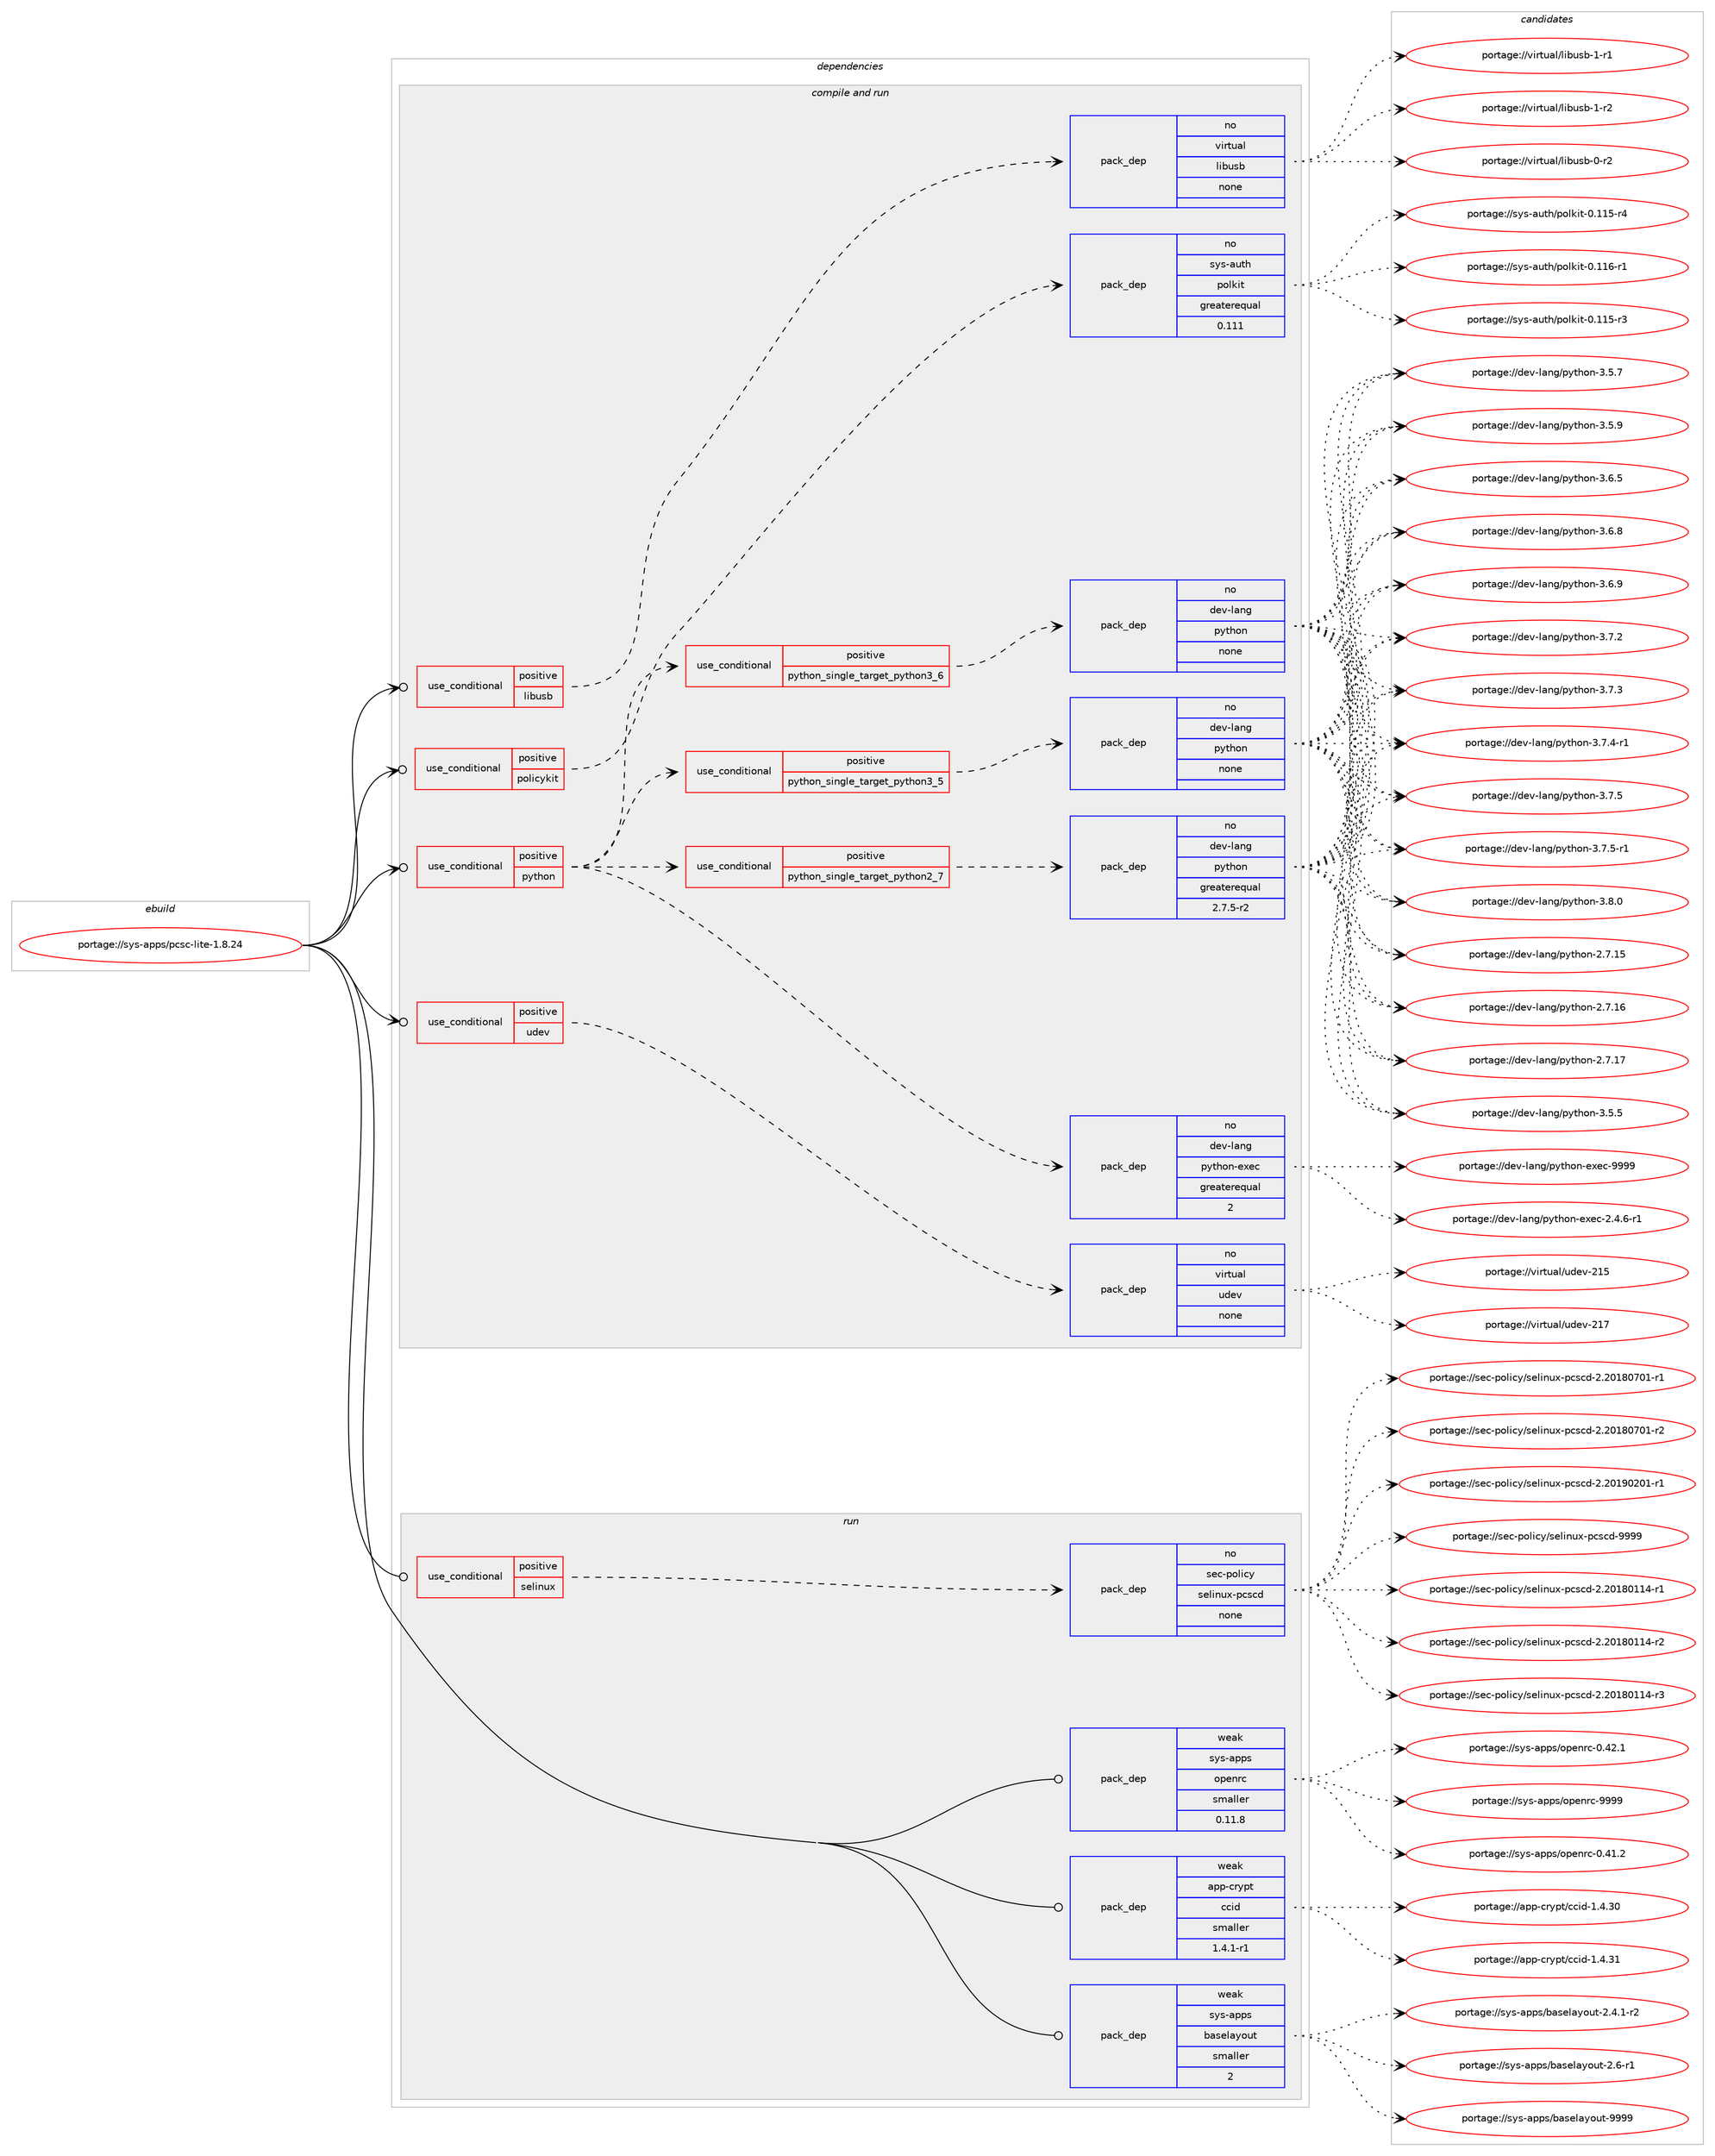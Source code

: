 digraph prolog {

# *************
# Graph options
# *************

newrank=true;
concentrate=true;
compound=true;
graph [rankdir=LR,fontname=Helvetica,fontsize=10,ranksep=1.5];#, ranksep=2.5, nodesep=0.2];
edge  [arrowhead=vee];
node  [fontname=Helvetica,fontsize=10];

# **********
# The ebuild
# **********

subgraph cluster_leftcol {
color=gray;
rank=same;
label=<<i>ebuild</i>>;
id [label="portage://sys-apps/pcsc-lite-1.8.24", color=red, width=4, href="../sys-apps/pcsc-lite-1.8.24.svg"];
}

# ****************
# The dependencies
# ****************

subgraph cluster_midcol {
color=gray;
label=<<i>dependencies</i>>;
subgraph cluster_compile {
fillcolor="#eeeeee";
style=filled;
label=<<i>compile</i>>;
}
subgraph cluster_compileandrun {
fillcolor="#eeeeee";
style=filled;
label=<<i>compile and run</i>>;
subgraph cond99641 {
dependency409800 [label=<<TABLE BORDER="0" CELLBORDER="1" CELLSPACING="0" CELLPADDING="4"><TR><TD ROWSPAN="3" CELLPADDING="10">use_conditional</TD></TR><TR><TD>positive</TD></TR><TR><TD>libusb</TD></TR></TABLE>>, shape=none, color=red];
subgraph pack303309 {
dependency409801 [label=<<TABLE BORDER="0" CELLBORDER="1" CELLSPACING="0" CELLPADDING="4" WIDTH="220"><TR><TD ROWSPAN="6" CELLPADDING="30">pack_dep</TD></TR><TR><TD WIDTH="110">no</TD></TR><TR><TD>virtual</TD></TR><TR><TD>libusb</TD></TR><TR><TD>none</TD></TR><TR><TD></TD></TR></TABLE>>, shape=none, color=blue];
}
dependency409800:e -> dependency409801:w [weight=20,style="dashed",arrowhead="vee"];
}
id:e -> dependency409800:w [weight=20,style="solid",arrowhead="odotvee"];
subgraph cond99642 {
dependency409802 [label=<<TABLE BORDER="0" CELLBORDER="1" CELLSPACING="0" CELLPADDING="4"><TR><TD ROWSPAN="3" CELLPADDING="10">use_conditional</TD></TR><TR><TD>positive</TD></TR><TR><TD>policykit</TD></TR></TABLE>>, shape=none, color=red];
subgraph pack303310 {
dependency409803 [label=<<TABLE BORDER="0" CELLBORDER="1" CELLSPACING="0" CELLPADDING="4" WIDTH="220"><TR><TD ROWSPAN="6" CELLPADDING="30">pack_dep</TD></TR><TR><TD WIDTH="110">no</TD></TR><TR><TD>sys-auth</TD></TR><TR><TD>polkit</TD></TR><TR><TD>greaterequal</TD></TR><TR><TD>0.111</TD></TR></TABLE>>, shape=none, color=blue];
}
dependency409802:e -> dependency409803:w [weight=20,style="dashed",arrowhead="vee"];
}
id:e -> dependency409802:w [weight=20,style="solid",arrowhead="odotvee"];
subgraph cond99643 {
dependency409804 [label=<<TABLE BORDER="0" CELLBORDER="1" CELLSPACING="0" CELLPADDING="4"><TR><TD ROWSPAN="3" CELLPADDING="10">use_conditional</TD></TR><TR><TD>positive</TD></TR><TR><TD>python</TD></TR></TABLE>>, shape=none, color=red];
subgraph cond99644 {
dependency409805 [label=<<TABLE BORDER="0" CELLBORDER="1" CELLSPACING="0" CELLPADDING="4"><TR><TD ROWSPAN="3" CELLPADDING="10">use_conditional</TD></TR><TR><TD>positive</TD></TR><TR><TD>python_single_target_python2_7</TD></TR></TABLE>>, shape=none, color=red];
subgraph pack303311 {
dependency409806 [label=<<TABLE BORDER="0" CELLBORDER="1" CELLSPACING="0" CELLPADDING="4" WIDTH="220"><TR><TD ROWSPAN="6" CELLPADDING="30">pack_dep</TD></TR><TR><TD WIDTH="110">no</TD></TR><TR><TD>dev-lang</TD></TR><TR><TD>python</TD></TR><TR><TD>greaterequal</TD></TR><TR><TD>2.7.5-r2</TD></TR></TABLE>>, shape=none, color=blue];
}
dependency409805:e -> dependency409806:w [weight=20,style="dashed",arrowhead="vee"];
}
dependency409804:e -> dependency409805:w [weight=20,style="dashed",arrowhead="vee"];
subgraph cond99645 {
dependency409807 [label=<<TABLE BORDER="0" CELLBORDER="1" CELLSPACING="0" CELLPADDING="4"><TR><TD ROWSPAN="3" CELLPADDING="10">use_conditional</TD></TR><TR><TD>positive</TD></TR><TR><TD>python_single_target_python3_5</TD></TR></TABLE>>, shape=none, color=red];
subgraph pack303312 {
dependency409808 [label=<<TABLE BORDER="0" CELLBORDER="1" CELLSPACING="0" CELLPADDING="4" WIDTH="220"><TR><TD ROWSPAN="6" CELLPADDING="30">pack_dep</TD></TR><TR><TD WIDTH="110">no</TD></TR><TR><TD>dev-lang</TD></TR><TR><TD>python</TD></TR><TR><TD>none</TD></TR><TR><TD></TD></TR></TABLE>>, shape=none, color=blue];
}
dependency409807:e -> dependency409808:w [weight=20,style="dashed",arrowhead="vee"];
}
dependency409804:e -> dependency409807:w [weight=20,style="dashed",arrowhead="vee"];
subgraph cond99646 {
dependency409809 [label=<<TABLE BORDER="0" CELLBORDER="1" CELLSPACING="0" CELLPADDING="4"><TR><TD ROWSPAN="3" CELLPADDING="10">use_conditional</TD></TR><TR><TD>positive</TD></TR><TR><TD>python_single_target_python3_6</TD></TR></TABLE>>, shape=none, color=red];
subgraph pack303313 {
dependency409810 [label=<<TABLE BORDER="0" CELLBORDER="1" CELLSPACING="0" CELLPADDING="4" WIDTH="220"><TR><TD ROWSPAN="6" CELLPADDING="30">pack_dep</TD></TR><TR><TD WIDTH="110">no</TD></TR><TR><TD>dev-lang</TD></TR><TR><TD>python</TD></TR><TR><TD>none</TD></TR><TR><TD></TD></TR></TABLE>>, shape=none, color=blue];
}
dependency409809:e -> dependency409810:w [weight=20,style="dashed",arrowhead="vee"];
}
dependency409804:e -> dependency409809:w [weight=20,style="dashed",arrowhead="vee"];
subgraph pack303314 {
dependency409811 [label=<<TABLE BORDER="0" CELLBORDER="1" CELLSPACING="0" CELLPADDING="4" WIDTH="220"><TR><TD ROWSPAN="6" CELLPADDING="30">pack_dep</TD></TR><TR><TD WIDTH="110">no</TD></TR><TR><TD>dev-lang</TD></TR><TR><TD>python-exec</TD></TR><TR><TD>greaterequal</TD></TR><TR><TD>2</TD></TR></TABLE>>, shape=none, color=blue];
}
dependency409804:e -> dependency409811:w [weight=20,style="dashed",arrowhead="vee"];
}
id:e -> dependency409804:w [weight=20,style="solid",arrowhead="odotvee"];
subgraph cond99647 {
dependency409812 [label=<<TABLE BORDER="0" CELLBORDER="1" CELLSPACING="0" CELLPADDING="4"><TR><TD ROWSPAN="3" CELLPADDING="10">use_conditional</TD></TR><TR><TD>positive</TD></TR><TR><TD>udev</TD></TR></TABLE>>, shape=none, color=red];
subgraph pack303315 {
dependency409813 [label=<<TABLE BORDER="0" CELLBORDER="1" CELLSPACING="0" CELLPADDING="4" WIDTH="220"><TR><TD ROWSPAN="6" CELLPADDING="30">pack_dep</TD></TR><TR><TD WIDTH="110">no</TD></TR><TR><TD>virtual</TD></TR><TR><TD>udev</TD></TR><TR><TD>none</TD></TR><TR><TD></TD></TR></TABLE>>, shape=none, color=blue];
}
dependency409812:e -> dependency409813:w [weight=20,style="dashed",arrowhead="vee"];
}
id:e -> dependency409812:w [weight=20,style="solid",arrowhead="odotvee"];
}
subgraph cluster_run {
fillcolor="#eeeeee";
style=filled;
label=<<i>run</i>>;
subgraph cond99648 {
dependency409814 [label=<<TABLE BORDER="0" CELLBORDER="1" CELLSPACING="0" CELLPADDING="4"><TR><TD ROWSPAN="3" CELLPADDING="10">use_conditional</TD></TR><TR><TD>positive</TD></TR><TR><TD>selinux</TD></TR></TABLE>>, shape=none, color=red];
subgraph pack303316 {
dependency409815 [label=<<TABLE BORDER="0" CELLBORDER="1" CELLSPACING="0" CELLPADDING="4" WIDTH="220"><TR><TD ROWSPAN="6" CELLPADDING="30">pack_dep</TD></TR><TR><TD WIDTH="110">no</TD></TR><TR><TD>sec-policy</TD></TR><TR><TD>selinux-pcscd</TD></TR><TR><TD>none</TD></TR><TR><TD></TD></TR></TABLE>>, shape=none, color=blue];
}
dependency409814:e -> dependency409815:w [weight=20,style="dashed",arrowhead="vee"];
}
id:e -> dependency409814:w [weight=20,style="solid",arrowhead="odot"];
subgraph pack303317 {
dependency409816 [label=<<TABLE BORDER="0" CELLBORDER="1" CELLSPACING="0" CELLPADDING="4" WIDTH="220"><TR><TD ROWSPAN="6" CELLPADDING="30">pack_dep</TD></TR><TR><TD WIDTH="110">weak</TD></TR><TR><TD>app-crypt</TD></TR><TR><TD>ccid</TD></TR><TR><TD>smaller</TD></TR><TR><TD>1.4.1-r1</TD></TR></TABLE>>, shape=none, color=blue];
}
id:e -> dependency409816:w [weight=20,style="solid",arrowhead="odot"];
subgraph pack303318 {
dependency409817 [label=<<TABLE BORDER="0" CELLBORDER="1" CELLSPACING="0" CELLPADDING="4" WIDTH="220"><TR><TD ROWSPAN="6" CELLPADDING="30">pack_dep</TD></TR><TR><TD WIDTH="110">weak</TD></TR><TR><TD>sys-apps</TD></TR><TR><TD>baselayout</TD></TR><TR><TD>smaller</TD></TR><TR><TD>2</TD></TR></TABLE>>, shape=none, color=blue];
}
id:e -> dependency409817:w [weight=20,style="solid",arrowhead="odot"];
subgraph pack303319 {
dependency409818 [label=<<TABLE BORDER="0" CELLBORDER="1" CELLSPACING="0" CELLPADDING="4" WIDTH="220"><TR><TD ROWSPAN="6" CELLPADDING="30">pack_dep</TD></TR><TR><TD WIDTH="110">weak</TD></TR><TR><TD>sys-apps</TD></TR><TR><TD>openrc</TD></TR><TR><TD>smaller</TD></TR><TR><TD>0.11.8</TD></TR></TABLE>>, shape=none, color=blue];
}
id:e -> dependency409818:w [weight=20,style="solid",arrowhead="odot"];
}
}

# **************
# The candidates
# **************

subgraph cluster_choices {
rank=same;
color=gray;
label=<<i>candidates</i>>;

subgraph choice303309 {
color=black;
nodesep=1;
choiceportage1181051141161179710847108105981171159845484511450 [label="portage://virtual/libusb-0-r2", color=red, width=4,href="../virtual/libusb-0-r2.svg"];
choiceportage1181051141161179710847108105981171159845494511449 [label="portage://virtual/libusb-1-r1", color=red, width=4,href="../virtual/libusb-1-r1.svg"];
choiceportage1181051141161179710847108105981171159845494511450 [label="portage://virtual/libusb-1-r2", color=red, width=4,href="../virtual/libusb-1-r2.svg"];
dependency409801:e -> choiceportage1181051141161179710847108105981171159845484511450:w [style=dotted,weight="100"];
dependency409801:e -> choiceportage1181051141161179710847108105981171159845494511449:w [style=dotted,weight="100"];
dependency409801:e -> choiceportage1181051141161179710847108105981171159845494511450:w [style=dotted,weight="100"];
}
subgraph choice303310 {
color=black;
nodesep=1;
choiceportage1151211154597117116104471121111081071051164548464949534511451 [label="portage://sys-auth/polkit-0.115-r3", color=red, width=4,href="../sys-auth/polkit-0.115-r3.svg"];
choiceportage1151211154597117116104471121111081071051164548464949534511452 [label="portage://sys-auth/polkit-0.115-r4", color=red, width=4,href="../sys-auth/polkit-0.115-r4.svg"];
choiceportage1151211154597117116104471121111081071051164548464949544511449 [label="portage://sys-auth/polkit-0.116-r1", color=red, width=4,href="../sys-auth/polkit-0.116-r1.svg"];
dependency409803:e -> choiceportage1151211154597117116104471121111081071051164548464949534511451:w [style=dotted,weight="100"];
dependency409803:e -> choiceportage1151211154597117116104471121111081071051164548464949534511452:w [style=dotted,weight="100"];
dependency409803:e -> choiceportage1151211154597117116104471121111081071051164548464949544511449:w [style=dotted,weight="100"];
}
subgraph choice303311 {
color=black;
nodesep=1;
choiceportage10010111845108971101034711212111610411111045504655464953 [label="portage://dev-lang/python-2.7.15", color=red, width=4,href="../dev-lang/python-2.7.15.svg"];
choiceportage10010111845108971101034711212111610411111045504655464954 [label="portage://dev-lang/python-2.7.16", color=red, width=4,href="../dev-lang/python-2.7.16.svg"];
choiceportage10010111845108971101034711212111610411111045504655464955 [label="portage://dev-lang/python-2.7.17", color=red, width=4,href="../dev-lang/python-2.7.17.svg"];
choiceportage100101118451089711010347112121116104111110455146534653 [label="portage://dev-lang/python-3.5.5", color=red, width=4,href="../dev-lang/python-3.5.5.svg"];
choiceportage100101118451089711010347112121116104111110455146534655 [label="portage://dev-lang/python-3.5.7", color=red, width=4,href="../dev-lang/python-3.5.7.svg"];
choiceportage100101118451089711010347112121116104111110455146534657 [label="portage://dev-lang/python-3.5.9", color=red, width=4,href="../dev-lang/python-3.5.9.svg"];
choiceportage100101118451089711010347112121116104111110455146544653 [label="portage://dev-lang/python-3.6.5", color=red, width=4,href="../dev-lang/python-3.6.5.svg"];
choiceportage100101118451089711010347112121116104111110455146544656 [label="portage://dev-lang/python-3.6.8", color=red, width=4,href="../dev-lang/python-3.6.8.svg"];
choiceportage100101118451089711010347112121116104111110455146544657 [label="portage://dev-lang/python-3.6.9", color=red, width=4,href="../dev-lang/python-3.6.9.svg"];
choiceportage100101118451089711010347112121116104111110455146554650 [label="portage://dev-lang/python-3.7.2", color=red, width=4,href="../dev-lang/python-3.7.2.svg"];
choiceportage100101118451089711010347112121116104111110455146554651 [label="portage://dev-lang/python-3.7.3", color=red, width=4,href="../dev-lang/python-3.7.3.svg"];
choiceportage1001011184510897110103471121211161041111104551465546524511449 [label="portage://dev-lang/python-3.7.4-r1", color=red, width=4,href="../dev-lang/python-3.7.4-r1.svg"];
choiceportage100101118451089711010347112121116104111110455146554653 [label="portage://dev-lang/python-3.7.5", color=red, width=4,href="../dev-lang/python-3.7.5.svg"];
choiceportage1001011184510897110103471121211161041111104551465546534511449 [label="portage://dev-lang/python-3.7.5-r1", color=red, width=4,href="../dev-lang/python-3.7.5-r1.svg"];
choiceportage100101118451089711010347112121116104111110455146564648 [label="portage://dev-lang/python-3.8.0", color=red, width=4,href="../dev-lang/python-3.8.0.svg"];
dependency409806:e -> choiceportage10010111845108971101034711212111610411111045504655464953:w [style=dotted,weight="100"];
dependency409806:e -> choiceportage10010111845108971101034711212111610411111045504655464954:w [style=dotted,weight="100"];
dependency409806:e -> choiceportage10010111845108971101034711212111610411111045504655464955:w [style=dotted,weight="100"];
dependency409806:e -> choiceportage100101118451089711010347112121116104111110455146534653:w [style=dotted,weight="100"];
dependency409806:e -> choiceportage100101118451089711010347112121116104111110455146534655:w [style=dotted,weight="100"];
dependency409806:e -> choiceportage100101118451089711010347112121116104111110455146534657:w [style=dotted,weight="100"];
dependency409806:e -> choiceportage100101118451089711010347112121116104111110455146544653:w [style=dotted,weight="100"];
dependency409806:e -> choiceportage100101118451089711010347112121116104111110455146544656:w [style=dotted,weight="100"];
dependency409806:e -> choiceportage100101118451089711010347112121116104111110455146544657:w [style=dotted,weight="100"];
dependency409806:e -> choiceportage100101118451089711010347112121116104111110455146554650:w [style=dotted,weight="100"];
dependency409806:e -> choiceportage100101118451089711010347112121116104111110455146554651:w [style=dotted,weight="100"];
dependency409806:e -> choiceportage1001011184510897110103471121211161041111104551465546524511449:w [style=dotted,weight="100"];
dependency409806:e -> choiceportage100101118451089711010347112121116104111110455146554653:w [style=dotted,weight="100"];
dependency409806:e -> choiceportage1001011184510897110103471121211161041111104551465546534511449:w [style=dotted,weight="100"];
dependency409806:e -> choiceportage100101118451089711010347112121116104111110455146564648:w [style=dotted,weight="100"];
}
subgraph choice303312 {
color=black;
nodesep=1;
choiceportage10010111845108971101034711212111610411111045504655464953 [label="portage://dev-lang/python-2.7.15", color=red, width=4,href="../dev-lang/python-2.7.15.svg"];
choiceportage10010111845108971101034711212111610411111045504655464954 [label="portage://dev-lang/python-2.7.16", color=red, width=4,href="../dev-lang/python-2.7.16.svg"];
choiceportage10010111845108971101034711212111610411111045504655464955 [label="portage://dev-lang/python-2.7.17", color=red, width=4,href="../dev-lang/python-2.7.17.svg"];
choiceportage100101118451089711010347112121116104111110455146534653 [label="portage://dev-lang/python-3.5.5", color=red, width=4,href="../dev-lang/python-3.5.5.svg"];
choiceportage100101118451089711010347112121116104111110455146534655 [label="portage://dev-lang/python-3.5.7", color=red, width=4,href="../dev-lang/python-3.5.7.svg"];
choiceportage100101118451089711010347112121116104111110455146534657 [label="portage://dev-lang/python-3.5.9", color=red, width=4,href="../dev-lang/python-3.5.9.svg"];
choiceportage100101118451089711010347112121116104111110455146544653 [label="portage://dev-lang/python-3.6.5", color=red, width=4,href="../dev-lang/python-3.6.5.svg"];
choiceportage100101118451089711010347112121116104111110455146544656 [label="portage://dev-lang/python-3.6.8", color=red, width=4,href="../dev-lang/python-3.6.8.svg"];
choiceportage100101118451089711010347112121116104111110455146544657 [label="portage://dev-lang/python-3.6.9", color=red, width=4,href="../dev-lang/python-3.6.9.svg"];
choiceportage100101118451089711010347112121116104111110455146554650 [label="portage://dev-lang/python-3.7.2", color=red, width=4,href="../dev-lang/python-3.7.2.svg"];
choiceportage100101118451089711010347112121116104111110455146554651 [label="portage://dev-lang/python-3.7.3", color=red, width=4,href="../dev-lang/python-3.7.3.svg"];
choiceportage1001011184510897110103471121211161041111104551465546524511449 [label="portage://dev-lang/python-3.7.4-r1", color=red, width=4,href="../dev-lang/python-3.7.4-r1.svg"];
choiceportage100101118451089711010347112121116104111110455146554653 [label="portage://dev-lang/python-3.7.5", color=red, width=4,href="../dev-lang/python-3.7.5.svg"];
choiceportage1001011184510897110103471121211161041111104551465546534511449 [label="portage://dev-lang/python-3.7.5-r1", color=red, width=4,href="../dev-lang/python-3.7.5-r1.svg"];
choiceportage100101118451089711010347112121116104111110455146564648 [label="portage://dev-lang/python-3.8.0", color=red, width=4,href="../dev-lang/python-3.8.0.svg"];
dependency409808:e -> choiceportage10010111845108971101034711212111610411111045504655464953:w [style=dotted,weight="100"];
dependency409808:e -> choiceportage10010111845108971101034711212111610411111045504655464954:w [style=dotted,weight="100"];
dependency409808:e -> choiceportage10010111845108971101034711212111610411111045504655464955:w [style=dotted,weight="100"];
dependency409808:e -> choiceportage100101118451089711010347112121116104111110455146534653:w [style=dotted,weight="100"];
dependency409808:e -> choiceportage100101118451089711010347112121116104111110455146534655:w [style=dotted,weight="100"];
dependency409808:e -> choiceportage100101118451089711010347112121116104111110455146534657:w [style=dotted,weight="100"];
dependency409808:e -> choiceportage100101118451089711010347112121116104111110455146544653:w [style=dotted,weight="100"];
dependency409808:e -> choiceportage100101118451089711010347112121116104111110455146544656:w [style=dotted,weight="100"];
dependency409808:e -> choiceportage100101118451089711010347112121116104111110455146544657:w [style=dotted,weight="100"];
dependency409808:e -> choiceportage100101118451089711010347112121116104111110455146554650:w [style=dotted,weight="100"];
dependency409808:e -> choiceportage100101118451089711010347112121116104111110455146554651:w [style=dotted,weight="100"];
dependency409808:e -> choiceportage1001011184510897110103471121211161041111104551465546524511449:w [style=dotted,weight="100"];
dependency409808:e -> choiceportage100101118451089711010347112121116104111110455146554653:w [style=dotted,weight="100"];
dependency409808:e -> choiceportage1001011184510897110103471121211161041111104551465546534511449:w [style=dotted,weight="100"];
dependency409808:e -> choiceportage100101118451089711010347112121116104111110455146564648:w [style=dotted,weight="100"];
}
subgraph choice303313 {
color=black;
nodesep=1;
choiceportage10010111845108971101034711212111610411111045504655464953 [label="portage://dev-lang/python-2.7.15", color=red, width=4,href="../dev-lang/python-2.7.15.svg"];
choiceportage10010111845108971101034711212111610411111045504655464954 [label="portage://dev-lang/python-2.7.16", color=red, width=4,href="../dev-lang/python-2.7.16.svg"];
choiceportage10010111845108971101034711212111610411111045504655464955 [label="portage://dev-lang/python-2.7.17", color=red, width=4,href="../dev-lang/python-2.7.17.svg"];
choiceportage100101118451089711010347112121116104111110455146534653 [label="portage://dev-lang/python-3.5.5", color=red, width=4,href="../dev-lang/python-3.5.5.svg"];
choiceportage100101118451089711010347112121116104111110455146534655 [label="portage://dev-lang/python-3.5.7", color=red, width=4,href="../dev-lang/python-3.5.7.svg"];
choiceportage100101118451089711010347112121116104111110455146534657 [label="portage://dev-lang/python-3.5.9", color=red, width=4,href="../dev-lang/python-3.5.9.svg"];
choiceportage100101118451089711010347112121116104111110455146544653 [label="portage://dev-lang/python-3.6.5", color=red, width=4,href="../dev-lang/python-3.6.5.svg"];
choiceportage100101118451089711010347112121116104111110455146544656 [label="portage://dev-lang/python-3.6.8", color=red, width=4,href="../dev-lang/python-3.6.8.svg"];
choiceportage100101118451089711010347112121116104111110455146544657 [label="portage://dev-lang/python-3.6.9", color=red, width=4,href="../dev-lang/python-3.6.9.svg"];
choiceportage100101118451089711010347112121116104111110455146554650 [label="portage://dev-lang/python-3.7.2", color=red, width=4,href="../dev-lang/python-3.7.2.svg"];
choiceportage100101118451089711010347112121116104111110455146554651 [label="portage://dev-lang/python-3.7.3", color=red, width=4,href="../dev-lang/python-3.7.3.svg"];
choiceportage1001011184510897110103471121211161041111104551465546524511449 [label="portage://dev-lang/python-3.7.4-r1", color=red, width=4,href="../dev-lang/python-3.7.4-r1.svg"];
choiceportage100101118451089711010347112121116104111110455146554653 [label="portage://dev-lang/python-3.7.5", color=red, width=4,href="../dev-lang/python-3.7.5.svg"];
choiceportage1001011184510897110103471121211161041111104551465546534511449 [label="portage://dev-lang/python-3.7.5-r1", color=red, width=4,href="../dev-lang/python-3.7.5-r1.svg"];
choiceportage100101118451089711010347112121116104111110455146564648 [label="portage://dev-lang/python-3.8.0", color=red, width=4,href="../dev-lang/python-3.8.0.svg"];
dependency409810:e -> choiceportage10010111845108971101034711212111610411111045504655464953:w [style=dotted,weight="100"];
dependency409810:e -> choiceportage10010111845108971101034711212111610411111045504655464954:w [style=dotted,weight="100"];
dependency409810:e -> choiceportage10010111845108971101034711212111610411111045504655464955:w [style=dotted,weight="100"];
dependency409810:e -> choiceportage100101118451089711010347112121116104111110455146534653:w [style=dotted,weight="100"];
dependency409810:e -> choiceportage100101118451089711010347112121116104111110455146534655:w [style=dotted,weight="100"];
dependency409810:e -> choiceportage100101118451089711010347112121116104111110455146534657:w [style=dotted,weight="100"];
dependency409810:e -> choiceportage100101118451089711010347112121116104111110455146544653:w [style=dotted,weight="100"];
dependency409810:e -> choiceportage100101118451089711010347112121116104111110455146544656:w [style=dotted,weight="100"];
dependency409810:e -> choiceportage100101118451089711010347112121116104111110455146544657:w [style=dotted,weight="100"];
dependency409810:e -> choiceportage100101118451089711010347112121116104111110455146554650:w [style=dotted,weight="100"];
dependency409810:e -> choiceportage100101118451089711010347112121116104111110455146554651:w [style=dotted,weight="100"];
dependency409810:e -> choiceportage1001011184510897110103471121211161041111104551465546524511449:w [style=dotted,weight="100"];
dependency409810:e -> choiceportage100101118451089711010347112121116104111110455146554653:w [style=dotted,weight="100"];
dependency409810:e -> choiceportage1001011184510897110103471121211161041111104551465546534511449:w [style=dotted,weight="100"];
dependency409810:e -> choiceportage100101118451089711010347112121116104111110455146564648:w [style=dotted,weight="100"];
}
subgraph choice303314 {
color=black;
nodesep=1;
choiceportage10010111845108971101034711212111610411111045101120101994550465246544511449 [label="portage://dev-lang/python-exec-2.4.6-r1", color=red, width=4,href="../dev-lang/python-exec-2.4.6-r1.svg"];
choiceportage10010111845108971101034711212111610411111045101120101994557575757 [label="portage://dev-lang/python-exec-9999", color=red, width=4,href="../dev-lang/python-exec-9999.svg"];
dependency409811:e -> choiceportage10010111845108971101034711212111610411111045101120101994550465246544511449:w [style=dotted,weight="100"];
dependency409811:e -> choiceportage10010111845108971101034711212111610411111045101120101994557575757:w [style=dotted,weight="100"];
}
subgraph choice303315 {
color=black;
nodesep=1;
choiceportage118105114116117971084711710010111845504953 [label="portage://virtual/udev-215", color=red, width=4,href="../virtual/udev-215.svg"];
choiceportage118105114116117971084711710010111845504955 [label="portage://virtual/udev-217", color=red, width=4,href="../virtual/udev-217.svg"];
dependency409813:e -> choiceportage118105114116117971084711710010111845504953:w [style=dotted,weight="100"];
dependency409813:e -> choiceportage118105114116117971084711710010111845504955:w [style=dotted,weight="100"];
}
subgraph choice303316 {
color=black;
nodesep=1;
choiceportage1151019945112111108105991214711510110810511011712045112991159910045504650484956484949524511449 [label="portage://sec-policy/selinux-pcscd-2.20180114-r1", color=red, width=4,href="../sec-policy/selinux-pcscd-2.20180114-r1.svg"];
choiceportage1151019945112111108105991214711510110810511011712045112991159910045504650484956484949524511450 [label="portage://sec-policy/selinux-pcscd-2.20180114-r2", color=red, width=4,href="../sec-policy/selinux-pcscd-2.20180114-r2.svg"];
choiceportage1151019945112111108105991214711510110810511011712045112991159910045504650484956484949524511451 [label="portage://sec-policy/selinux-pcscd-2.20180114-r3", color=red, width=4,href="../sec-policy/selinux-pcscd-2.20180114-r3.svg"];
choiceportage1151019945112111108105991214711510110810511011712045112991159910045504650484956485548494511449 [label="portage://sec-policy/selinux-pcscd-2.20180701-r1", color=red, width=4,href="../sec-policy/selinux-pcscd-2.20180701-r1.svg"];
choiceportage1151019945112111108105991214711510110810511011712045112991159910045504650484956485548494511450 [label="portage://sec-policy/selinux-pcscd-2.20180701-r2", color=red, width=4,href="../sec-policy/selinux-pcscd-2.20180701-r2.svg"];
choiceportage1151019945112111108105991214711510110810511011712045112991159910045504650484957485048494511449 [label="portage://sec-policy/selinux-pcscd-2.20190201-r1", color=red, width=4,href="../sec-policy/selinux-pcscd-2.20190201-r1.svg"];
choiceportage115101994511211110810599121471151011081051101171204511299115991004557575757 [label="portage://sec-policy/selinux-pcscd-9999", color=red, width=4,href="../sec-policy/selinux-pcscd-9999.svg"];
dependency409815:e -> choiceportage1151019945112111108105991214711510110810511011712045112991159910045504650484956484949524511449:w [style=dotted,weight="100"];
dependency409815:e -> choiceportage1151019945112111108105991214711510110810511011712045112991159910045504650484956484949524511450:w [style=dotted,weight="100"];
dependency409815:e -> choiceportage1151019945112111108105991214711510110810511011712045112991159910045504650484956484949524511451:w [style=dotted,weight="100"];
dependency409815:e -> choiceportage1151019945112111108105991214711510110810511011712045112991159910045504650484956485548494511449:w [style=dotted,weight="100"];
dependency409815:e -> choiceportage1151019945112111108105991214711510110810511011712045112991159910045504650484956485548494511450:w [style=dotted,weight="100"];
dependency409815:e -> choiceportage1151019945112111108105991214711510110810511011712045112991159910045504650484957485048494511449:w [style=dotted,weight="100"];
dependency409815:e -> choiceportage115101994511211110810599121471151011081051101171204511299115991004557575757:w [style=dotted,weight="100"];
}
subgraph choice303317 {
color=black;
nodesep=1;
choiceportage97112112459911412111211647999910510045494652465148 [label="portage://app-crypt/ccid-1.4.30", color=red, width=4,href="../app-crypt/ccid-1.4.30.svg"];
choiceportage97112112459911412111211647999910510045494652465149 [label="portage://app-crypt/ccid-1.4.31", color=red, width=4,href="../app-crypt/ccid-1.4.31.svg"];
dependency409816:e -> choiceportage97112112459911412111211647999910510045494652465148:w [style=dotted,weight="100"];
dependency409816:e -> choiceportage97112112459911412111211647999910510045494652465149:w [style=dotted,weight="100"];
}
subgraph choice303318 {
color=black;
nodesep=1;
choiceportage1151211154597112112115479897115101108971211111171164550465246494511450 [label="portage://sys-apps/baselayout-2.4.1-r2", color=red, width=4,href="../sys-apps/baselayout-2.4.1-r2.svg"];
choiceportage115121115459711211211547989711510110897121111117116455046544511449 [label="portage://sys-apps/baselayout-2.6-r1", color=red, width=4,href="../sys-apps/baselayout-2.6-r1.svg"];
choiceportage1151211154597112112115479897115101108971211111171164557575757 [label="portage://sys-apps/baselayout-9999", color=red, width=4,href="../sys-apps/baselayout-9999.svg"];
dependency409817:e -> choiceportage1151211154597112112115479897115101108971211111171164550465246494511450:w [style=dotted,weight="100"];
dependency409817:e -> choiceportage115121115459711211211547989711510110897121111117116455046544511449:w [style=dotted,weight="100"];
dependency409817:e -> choiceportage1151211154597112112115479897115101108971211111171164557575757:w [style=dotted,weight="100"];
}
subgraph choice303319 {
color=black;
nodesep=1;
choiceportage1151211154597112112115471111121011101149945484652494650 [label="portage://sys-apps/openrc-0.41.2", color=red, width=4,href="../sys-apps/openrc-0.41.2.svg"];
choiceportage1151211154597112112115471111121011101149945484652504649 [label="portage://sys-apps/openrc-0.42.1", color=red, width=4,href="../sys-apps/openrc-0.42.1.svg"];
choiceportage115121115459711211211547111112101110114994557575757 [label="portage://sys-apps/openrc-9999", color=red, width=4,href="../sys-apps/openrc-9999.svg"];
dependency409818:e -> choiceportage1151211154597112112115471111121011101149945484652494650:w [style=dotted,weight="100"];
dependency409818:e -> choiceportage1151211154597112112115471111121011101149945484652504649:w [style=dotted,weight="100"];
dependency409818:e -> choiceportage115121115459711211211547111112101110114994557575757:w [style=dotted,weight="100"];
}
}

}

